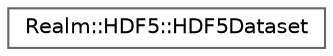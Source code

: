 digraph "Graphical Class Hierarchy"
{
 // LATEX_PDF_SIZE
  bgcolor="transparent";
  edge [fontname=Helvetica,fontsize=10,labelfontname=Helvetica,labelfontsize=10];
  node [fontname=Helvetica,fontsize=10,shape=box,height=0.2,width=0.4];
  rankdir="LR";
  Node0 [id="Node000000",label="Realm::HDF5::HDF5Dataset",height=0.2,width=0.4,color="grey40", fillcolor="white", style="filled",URL="$classRealm_1_1HDF5_1_1HDF5Dataset.html",tooltip=" "];
}
